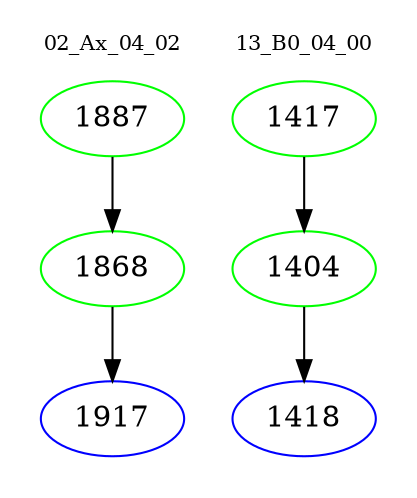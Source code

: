 digraph{
subgraph cluster_0 {
color = white
label = "02_Ax_04_02";
fontsize=10;
T0_1887 [label="1887", color="green"]
T0_1887 -> T0_1868 [color="black"]
T0_1868 [label="1868", color="green"]
T0_1868 -> T0_1917 [color="black"]
T0_1917 [label="1917", color="blue"]
}
subgraph cluster_1 {
color = white
label = "13_B0_04_00";
fontsize=10;
T1_1417 [label="1417", color="green"]
T1_1417 -> T1_1404 [color="black"]
T1_1404 [label="1404", color="green"]
T1_1404 -> T1_1418 [color="black"]
T1_1418 [label="1418", color="blue"]
}
}
